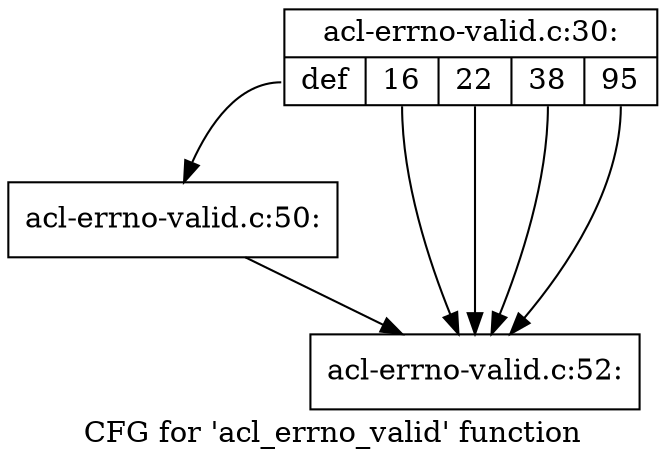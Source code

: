 digraph "CFG for 'acl_errno_valid' function" {
	label="CFG for 'acl_errno_valid' function";

	Node0xd941cd0 [shape=record,label="{acl-errno-valid.c:30:|{<s0>def|<s1>16|<s2>22|<s3>38|<s4>95}}"];
	Node0xd941cd0:s0 -> Node0xda10700;
	Node0xd941cd0:s1 -> Node0xd941720;
	Node0xd941cd0:s2 -> Node0xd941720;
	Node0xd941cd0:s3 -> Node0xd941720;
	Node0xd941cd0:s4 -> Node0xd941720;
	Node0xda10700 [shape=record,label="{acl-errno-valid.c:50:}"];
	Node0xda10700 -> Node0xd941720;
	Node0xd941720 [shape=record,label="{acl-errno-valid.c:52:}"];
}
